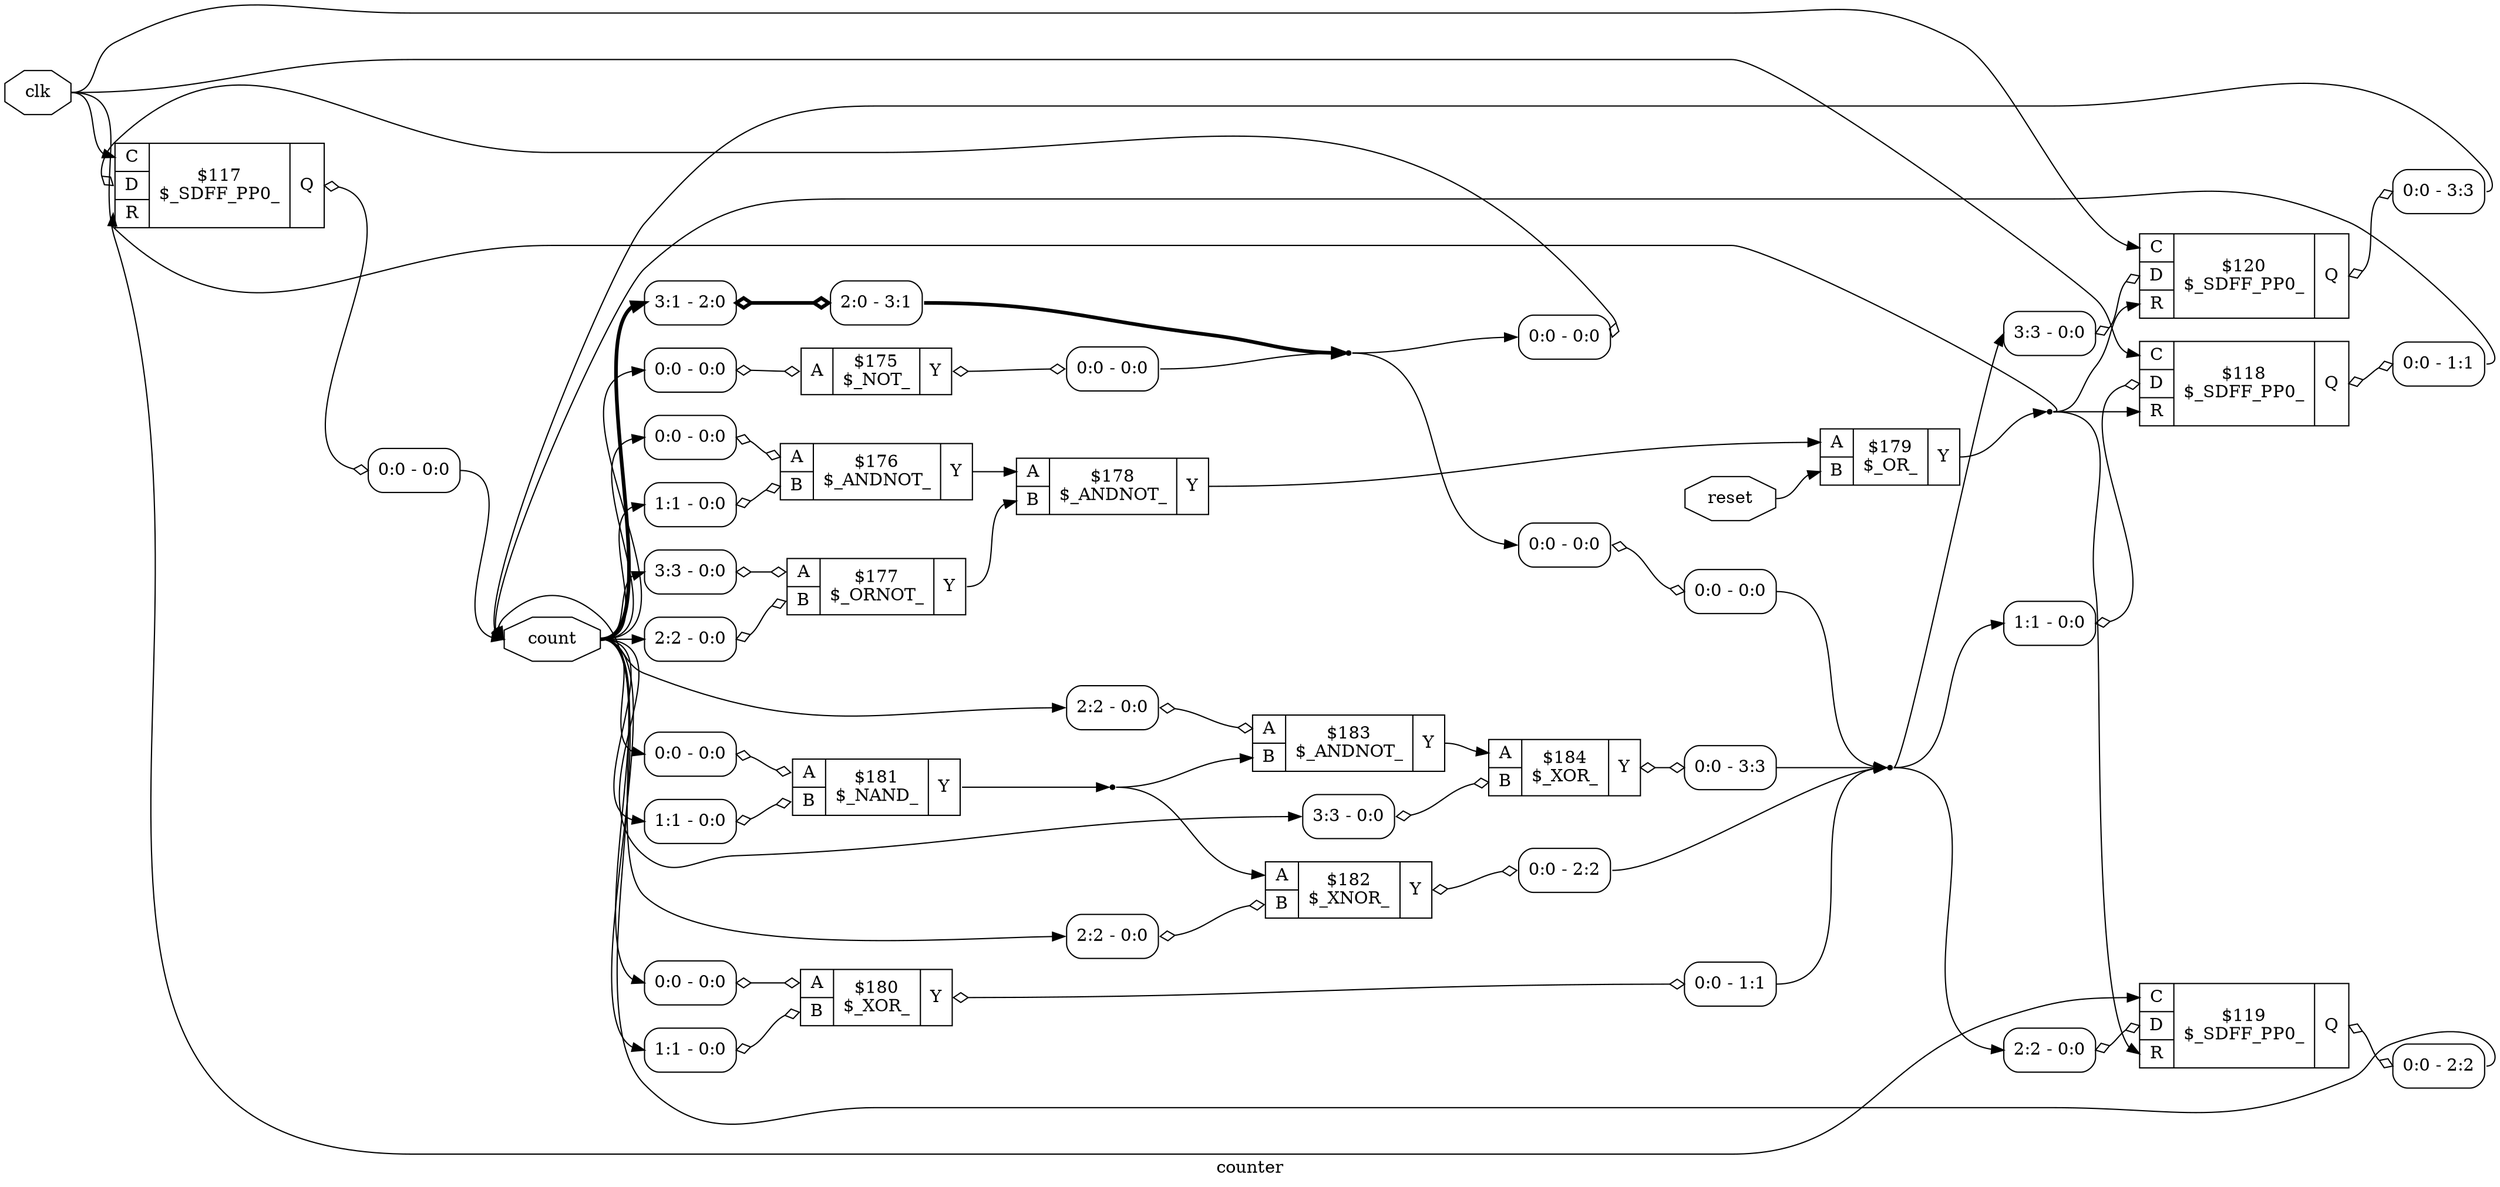 digraph "counter" {
label="counter";
rankdir="LR";
remincross=true;
n9 [ shape=octagon, label="clk", color="black", fontcolor="black" ];
n10 [ shape=octagon, label="count", color="black", fontcolor="black" ];
n11 [ shape=octagon, label="reset", color="black", fontcolor="black" ];
c14 [ shape=record, label="{{<p12> A}|$175\n$_NOT_|{<p13> Y}}",  ];
x0 [ shape=record, style=rounded, label="<s0> 0:0 - 0:0 ", color="black", fontcolor="black" ];
x0:e -> c14:p12:w [arrowhead=odiamond, arrowtail=odiamond, dir=both, color="black", fontcolor="black", label=""];
x1 [ shape=record, style=rounded, label="<s0> 0:0 - 0:0 ", color="black", fontcolor="black" ];
c14:p13:e -> x1:w [arrowhead=odiamond, arrowtail=odiamond, dir=both, color="black", fontcolor="black", label=""];
c16 [ shape=record, label="{{<p12> A|<p15> B}|$176\n$_ANDNOT_|{<p13> Y}}",  ];
x2 [ shape=record, style=rounded, label="<s0> 0:0 - 0:0 ", color="black", fontcolor="black" ];
x2:e -> c16:p12:w [arrowhead=odiamond, arrowtail=odiamond, dir=both, color="black", fontcolor="black", label=""];
x3 [ shape=record, style=rounded, label="<s0> 1:1 - 0:0 ", color="black", fontcolor="black" ];
x3:e -> c16:p15:w [arrowhead=odiamond, arrowtail=odiamond, dir=both, color="black", fontcolor="black", label=""];
c17 [ shape=record, label="{{<p12> A|<p15> B}|$177\n$_ORNOT_|{<p13> Y}}",  ];
x4 [ shape=record, style=rounded, label="<s0> 3:3 - 0:0 ", color="black", fontcolor="black" ];
x4:e -> c17:p12:w [arrowhead=odiamond, arrowtail=odiamond, dir=both, color="black", fontcolor="black", label=""];
x5 [ shape=record, style=rounded, label="<s0> 2:2 - 0:0 ", color="black", fontcolor="black" ];
x5:e -> c17:p15:w [arrowhead=odiamond, arrowtail=odiamond, dir=both, color="black", fontcolor="black", label=""];
c18 [ shape=record, label="{{<p12> A|<p15> B}|$178\n$_ANDNOT_|{<p13> Y}}",  ];
c19 [ shape=record, label="{{<p12> A|<p15> B}|$179\n$_OR_|{<p13> Y}}",  ];
c20 [ shape=record, label="{{<p12> A|<p15> B}|$180\n$_XOR_|{<p13> Y}}",  ];
x6 [ shape=record, style=rounded, label="<s0> 0:0 - 0:0 ", color="black", fontcolor="black" ];
x6:e -> c20:p12:w [arrowhead=odiamond, arrowtail=odiamond, dir=both, color="black", fontcolor="black", label=""];
x7 [ shape=record, style=rounded, label="<s0> 1:1 - 0:0 ", color="black", fontcolor="black" ];
x7:e -> c20:p15:w [arrowhead=odiamond, arrowtail=odiamond, dir=both, color="black", fontcolor="black", label=""];
x8 [ shape=record, style=rounded, label="<s0> 0:0 - 1:1 ", color="black", fontcolor="black" ];
c20:p13:e -> x8:w [arrowhead=odiamond, arrowtail=odiamond, dir=both, color="black", fontcolor="black", label=""];
c21 [ shape=record, label="{{<p12> A|<p15> B}|$181\n$_NAND_|{<p13> Y}}",  ];
x9 [ shape=record, style=rounded, label="<s0> 0:0 - 0:0 ", color="black", fontcolor="black" ];
x9:e -> c21:p12:w [arrowhead=odiamond, arrowtail=odiamond, dir=both, color="black", fontcolor="black", label=""];
x10 [ shape=record, style=rounded, label="<s0> 1:1 - 0:0 ", color="black", fontcolor="black" ];
x10:e -> c21:p15:w [arrowhead=odiamond, arrowtail=odiamond, dir=both, color="black", fontcolor="black", label=""];
c22 [ shape=record, label="{{<p12> A|<p15> B}|$182\n$_XNOR_|{<p13> Y}}",  ];
x11 [ shape=record, style=rounded, label="<s0> 2:2 - 0:0 ", color="black", fontcolor="black" ];
x11:e -> c22:p15:w [arrowhead=odiamond, arrowtail=odiamond, dir=both, color="black", fontcolor="black", label=""];
x12 [ shape=record, style=rounded, label="<s0> 0:0 - 2:2 ", color="black", fontcolor="black" ];
c22:p13:e -> x12:w [arrowhead=odiamond, arrowtail=odiamond, dir=both, color="black", fontcolor="black", label=""];
c23 [ shape=record, label="{{<p12> A|<p15> B}|$183\n$_ANDNOT_|{<p13> Y}}",  ];
x13 [ shape=record, style=rounded, label="<s0> 2:2 - 0:0 ", color="black", fontcolor="black" ];
x13:e -> c23:p12:w [arrowhead=odiamond, arrowtail=odiamond, dir=both, color="black", fontcolor="black", label=""];
c24 [ shape=record, label="{{<p12> A|<p15> B}|$184\n$_XOR_|{<p13> Y}}",  ];
x14 [ shape=record, style=rounded, label="<s0> 3:3 - 0:0 ", color="black", fontcolor="black" ];
x14:e -> c24:p15:w [arrowhead=odiamond, arrowtail=odiamond, dir=both, color="black", fontcolor="black", label=""];
x15 [ shape=record, style=rounded, label="<s0> 0:0 - 3:3 ", color="black", fontcolor="black" ];
c24:p13:e -> x15:w [arrowhead=odiamond, arrowtail=odiamond, dir=both, color="black", fontcolor="black", label=""];
c29 [ shape=record, label="{{<p25> C|<p26> D|<p27> R}|$117\n$_SDFF_PP0_|{<p28> Q}}",  ];
x16 [ shape=record, style=rounded, label="<s0> 0:0 - 0:0 ", color="black", fontcolor="black" ];
x16:e -> c29:p26:w [arrowhead=odiamond, arrowtail=odiamond, dir=both, color="black", fontcolor="black", label=""];
x17 [ shape=record, style=rounded, label="<s0> 0:0 - 0:0 ", color="black", fontcolor="black" ];
c29:p28:e -> x17:w [arrowhead=odiamond, arrowtail=odiamond, dir=both, color="black", fontcolor="black", label=""];
c30 [ shape=record, label="{{<p25> C|<p26> D|<p27> R}|$118\n$_SDFF_PP0_|{<p28> Q}}",  ];
x18 [ shape=record, style=rounded, label="<s0> 1:1 - 0:0 ", color="black", fontcolor="black" ];
x18:e -> c30:p26:w [arrowhead=odiamond, arrowtail=odiamond, dir=both, color="black", fontcolor="black", label=""];
x19 [ shape=record, style=rounded, label="<s0> 0:0 - 1:1 ", color="black", fontcolor="black" ];
c30:p28:e -> x19:w [arrowhead=odiamond, arrowtail=odiamond, dir=both, color="black", fontcolor="black", label=""];
c31 [ shape=record, label="{{<p25> C|<p26> D|<p27> R}|$119\n$_SDFF_PP0_|{<p28> Q}}",  ];
x20 [ shape=record, style=rounded, label="<s0> 2:2 - 0:0 ", color="black", fontcolor="black" ];
x20:e -> c31:p26:w [arrowhead=odiamond, arrowtail=odiamond, dir=both, color="black", fontcolor="black", label=""];
x21 [ shape=record, style=rounded, label="<s0> 0:0 - 2:2 ", color="black", fontcolor="black" ];
c31:p28:e -> x21:w [arrowhead=odiamond, arrowtail=odiamond, dir=both, color="black", fontcolor="black", label=""];
c32 [ shape=record, label="{{<p25> C|<p26> D|<p27> R}|$120\n$_SDFF_PP0_|{<p28> Q}}",  ];
x22 [ shape=record, style=rounded, label="<s0> 3:3 - 0:0 ", color="black", fontcolor="black" ];
x22:e -> c32:p26:w [arrowhead=odiamond, arrowtail=odiamond, dir=both, color="black", fontcolor="black", label=""];
x23 [ shape=record, style=rounded, label="<s0> 0:0 - 3:3 ", color="black", fontcolor="black" ];
c32:p28:e -> x23:w [arrowhead=odiamond, arrowtail=odiamond, dir=both, color="black", fontcolor="black", label=""];
x24 [ shape=record, style=rounded, label="<s0> 3:1 - 2:0 ", color="black", fontcolor="black" ];
x25 [ shape=record, style=rounded, label="<s0> 2:0 - 3:1 ", color="black", fontcolor="black" ];
x24:e -> x25:w [arrowhead=odiamond, arrowtail=odiamond, dir=both, color="black", fontcolor="black", style="setlinewidth(3)", label=""];
x26 [ shape=record, style=rounded, label="<s0> 0:0 - 0:0 ", color="black", fontcolor="black" ];
x27 [ shape=record, style=rounded, label="<s0> 0:0 - 0:0 ", color="black", fontcolor="black" ];
x26:e -> x27:w [arrowhead=odiamond, arrowtail=odiamond, dir=both, color="black", fontcolor="black", label=""];
n1 [ shape=point ];
c19:p13:e -> n1:w [color="black", fontcolor="black", label=""];
n1:e -> c29:p27:w [color="black", fontcolor="black", label=""];
n1:e -> c30:p27:w [color="black", fontcolor="black", label=""];
n1:e -> c31:p27:w [color="black", fontcolor="black", label=""];
n1:e -> c32:p27:w [color="black", fontcolor="black", label=""];
x17:s0:e -> n10:w [color="black", fontcolor="black", label=""];
x19:s0:e -> n10:w [color="black", fontcolor="black", label=""];
x21:s0:e -> n10:w [color="black", fontcolor="black", label=""];
x23:s0:e -> n10:w [color="black", fontcolor="black", label=""];
n10:e -> x0:s0:w [color="black", fontcolor="black", label=""];
n10:e -> x10:s0:w [color="black", fontcolor="black", label=""];
n10:e -> x11:s0:w [color="black", fontcolor="black", label=""];
n10:e -> x13:s0:w [color="black", fontcolor="black", label=""];
n10:e -> x14:s0:w [color="black", fontcolor="black", label=""];
n10:e -> x24:s0:w [color="black", fontcolor="black", style="setlinewidth(3)", label=""];
n10:e -> x2:s0:w [color="black", fontcolor="black", label=""];
n10:e -> x3:s0:w [color="black", fontcolor="black", label=""];
n10:e -> x4:s0:w [color="black", fontcolor="black", label=""];
n10:e -> x5:s0:w [color="black", fontcolor="black", label=""];
n10:e -> x6:s0:w [color="black", fontcolor="black", label=""];
n10:e -> x7:s0:w [color="black", fontcolor="black", label=""];
n10:e -> x9:s0:w [color="black", fontcolor="black", label=""];
n11:e -> c19:p15:w [color="black", fontcolor="black", label=""];
c16:p13:e -> c18:p12:w [color="black", fontcolor="black", label=""];
c17:p13:e -> c18:p15:w [color="black", fontcolor="black", label=""];
c18:p13:e -> c19:p12:w [color="black", fontcolor="black", label=""];
n5 [ shape=point ];
c21:p13:e -> n5:w [color="black", fontcolor="black", label=""];
n5:e -> c22:p12:w [color="black", fontcolor="black", label=""];
n5:e -> c23:p15:w [color="black", fontcolor="black", label=""];
c23:p13:e -> c24:p12:w [color="black", fontcolor="black", label=""];
n7 [ shape=point ];
x1:s0:e -> n7:w [color="black", fontcolor="black", label=""];
x25:s0:e -> n7:w [color="black", fontcolor="black", style="setlinewidth(3)", label=""];
n7:e -> x16:s0:w [color="black", fontcolor="black", label=""];
n7:e -> x26:s0:w [color="black", fontcolor="black", label=""];
n8 [ shape=point ];
x12:s0:e -> n8:w [color="black", fontcolor="black", label=""];
x15:s0:e -> n8:w [color="black", fontcolor="black", label=""];
x27:s0:e -> n8:w [color="black", fontcolor="black", label=""];
x8:s0:e -> n8:w [color="black", fontcolor="black", label=""];
n8:e -> x18:s0:w [color="black", fontcolor="black", label=""];
n8:e -> x20:s0:w [color="black", fontcolor="black", label=""];
n8:e -> x22:s0:w [color="black", fontcolor="black", label=""];
n9:e -> c29:p25:w [color="black", fontcolor="black", label=""];
n9:e -> c30:p25:w [color="black", fontcolor="black", label=""];
n9:e -> c31:p25:w [color="black", fontcolor="black", label=""];
n9:e -> c32:p25:w [color="black", fontcolor="black", label=""];
}
